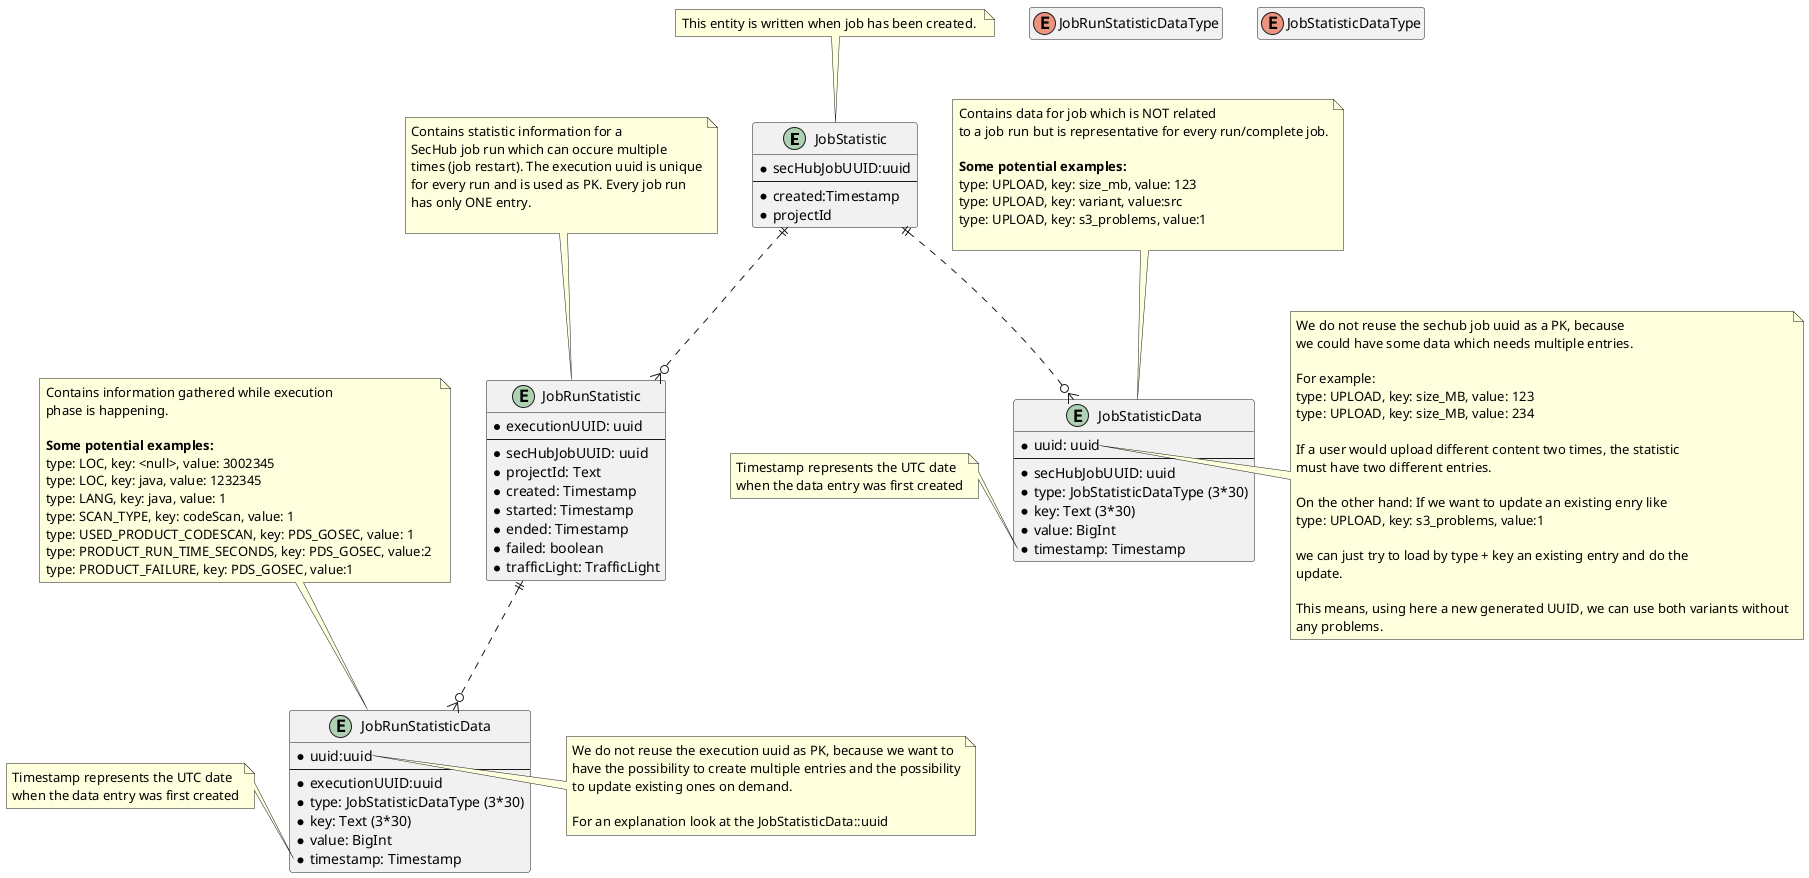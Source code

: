 @startuml 

hide empty fields
hide empty methods

'----------------------------Job statistic--------------------------------------

entity JobStatistic {
    * secHubJobUUID:uuid
    --
    * created:Timestamp
    * projectId
}

note top of JobStatistic
This entity is written when job has been created. 
end note

'----------------------------Job run staistic----------------------------------
entity JobRunStatistic {
    * executionUUID: uuid
    --
    * secHubJobUUID: uuid
    * projectId: Text
    * created: Timestamp
    * started: Timestamp
    * ended: Timestamp
    * failed: boolean
    * trafficLight: TrafficLight
}

note top of JobRunStatistic 
Contains statistic information for a 
SecHub job run which can occure multiple 
times (job restart). The execution uuid is unique
for every run and is used as PK. Every job run 
has only ONE entry.

end note
'----------------------------Job statistic data---------------------------------
entity JobStatisticData {
    * uuid: uuid
    --
    * secHubJobUUID: uuid
    * type: JobStatisticDataType (3*30)
    * key: Text (3*30)
    * value: BigInt
    * timestamp: Timestamp
}

note top of JobStatisticData 
Contains data for job which is NOT related
to a job run but is representative for every run/complete job.

**Some potential examples:**
type: UPLOAD, key: size_mb, value: 123
type: UPLOAD, key: variant, value:src
type: UPLOAD, key: s3_problems, value:1

end note

note right of JobStatisticData::uuid
We do not reuse the sechub job uuid as a PK, because
we could have some data which needs multiple entries.

For example: 
type: UPLOAD, key: size_MB, value: 123
type: UPLOAD, key: size_MB, value: 234

If a user would upload different content two times, the statistic
must have two different entries.

On the other hand: If we want to update an existing enry like 
type: UPLOAD, key: s3_problems, value:1

we can just try to load by type + key an existing entry and do the 
update.

This means, using here a new generated UUID, we can use both variants without
any problems.  
end note

note left of JobStatisticData::timestamp
Timestamp represents the UTC date 
when the data entry was first created
end note

'----------------------------Job run statistic data----------------------------

entity JobRunStatisticData {
    * uuid:uuid
    --
    * executionUUID:uuid
    * type: JobStatisticDataType (3*30)
    * key: Text (3*30)
    * value: BigInt
    * timestamp: Timestamp
}

note left of JobRunStatisticData::timestamp
Timestamp represents the UTC date 
when the data entry was first created
end note

note top of JobRunStatisticData 
Contains information gathered while execution
phase is happening.

**Some potential examples:**
type: LOC, key: <null>, value: 3002345
type: LOC, key: java, value: 1232345
type: LANG, key: java, value: 1
type: SCAN_TYPE, key: codeScan, value: 1
type: USED_PRODUCT_CODESCAN, key: PDS_GOSEC, value: 1
type: PRODUCT_RUN_TIME_SECONDS, key: PDS_GOSEC, value:2 
type: PRODUCT_FAILURE, key: PDS_GOSEC, value:1 
end note


note right of JobRunStatisticData::uuid
We do not reuse the execution uuid as PK, because we want to
have the possibility to create multiple entries and the possibility
to update existing ones on demand.

For an explanation look at the JobStatisticData::uuid
end note

'--------------------------Relations--------------------------------------------
JobStatistic ||..o{ JobStatisticData 

JobStatistic ||..o{ JobRunStatistic 
JobRunStatistic ||..o{ JobRunStatisticData 
'-------------------------------------------------------------------------------


enum JobRunStatisticDataType{
}
enum JobStatisticDataType{
}

@enduml 